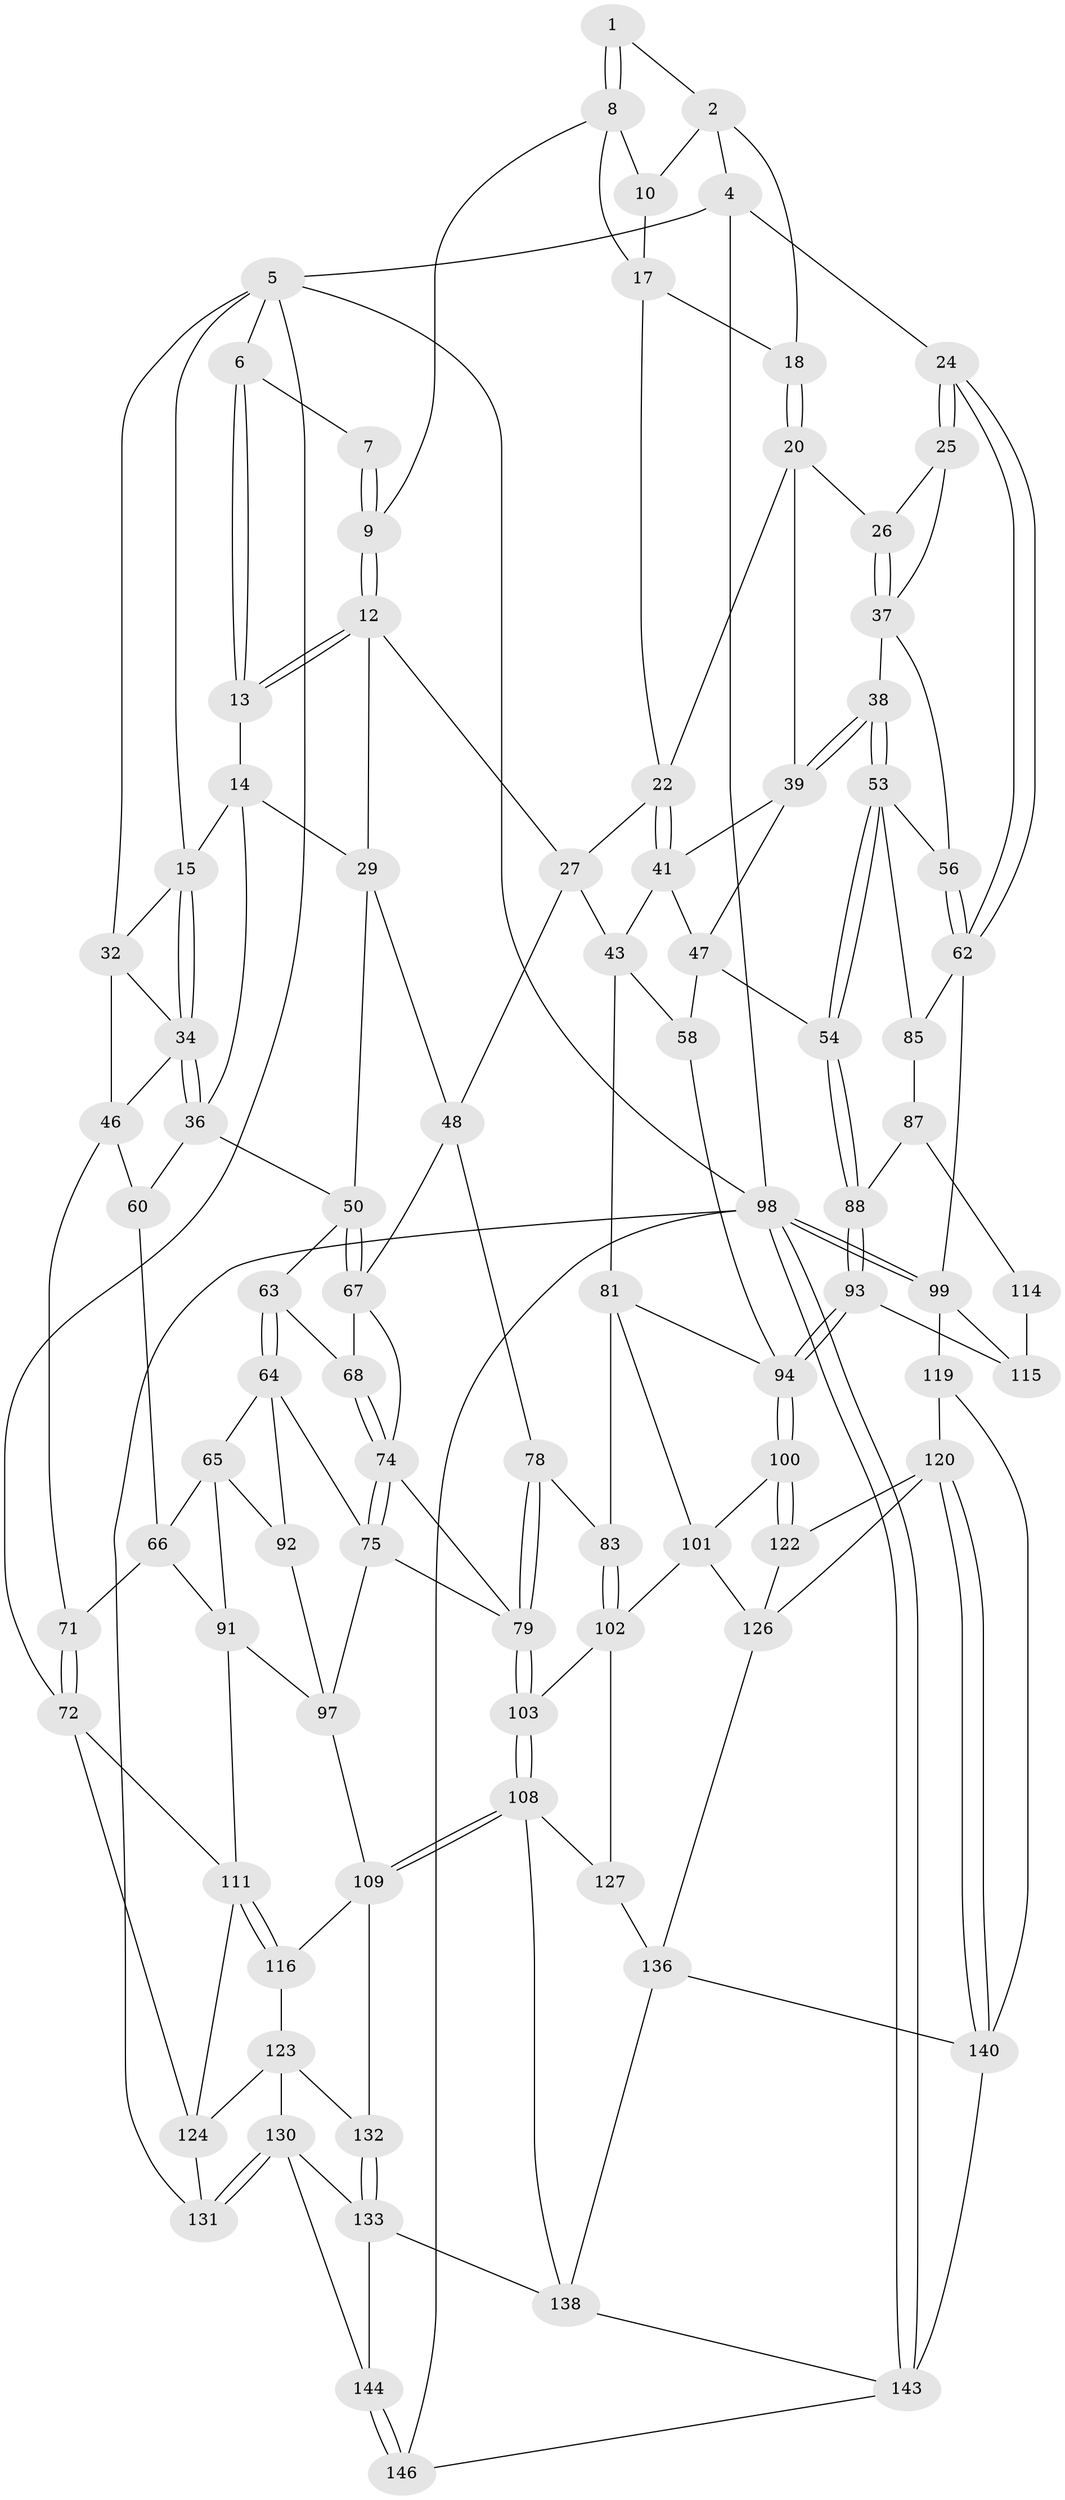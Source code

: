 // Generated by graph-tools (version 1.1) at 2025/24/03/03/25 07:24:40]
// undirected, 91 vertices, 202 edges
graph export_dot {
graph [start="1"]
  node [color=gray90,style=filled];
  1 [pos="+0.6148275628464176+0"];
  2 [pos="+0.6188279041751941+0",super="+3"];
  4 [pos="+1+0"];
  5 [pos="+0.2066898267137707+0",super="+31"];
  6 [pos="+0.31049329413968296+0"];
  7 [pos="+0.516066525499186+0"];
  8 [pos="+0.563938409548389+0.09933857892990522",super="+11"];
  9 [pos="+0.4976616458919411+0.11224466738027505"];
  10 [pos="+0.6520748056388062+0.06127419954854994"];
  12 [pos="+0.4516885835004104+0.14174633281056578",super="+28"];
  13 [pos="+0.4047211173003688+0.10379900638935455"];
  14 [pos="+0.3238212766076295+0.13524227251927842",super="+30"];
  15 [pos="+0.18271584385755896+0.07974620456744805",super="+16"];
  17 [pos="+0.7849839962587717+0.03804960963630757",super="+19"];
  18 [pos="+0.814757782597103+0.016804760346164873"];
  20 [pos="+0.8184411593463+0.20665042030159364",super="+21"];
  22 [pos="+0.7582737237589285+0.22426246986545795",super="+23"];
  24 [pos="+1+0"];
  25 [pos="+0.9307806626728424+0.20889554878815397"];
  26 [pos="+0.8363894179287101+0.21234282229355564"];
  27 [pos="+0.5624704826202079+0.28606156327056975",super="+44"];
  29 [pos="+0.41099838383789317+0.27040789566139467",super="+49"];
  32 [pos="+0+0.23522475996369072",super="+33"];
  34 [pos="+0.23141203938361832+0.2750171758690673",super="+35"];
  36 [pos="+0.2491231888085332+0.28881089870118887",super="+52"];
  37 [pos="+0.8651839109224716+0.3281804738704527",super="+40"];
  38 [pos="+0.8386371390636865+0.3454684343283303"];
  39 [pos="+0.8118684354089635+0.34147039725803685",super="+45"];
  41 [pos="+0.7466135304451652+0.26219966831148844",super="+42"];
  43 [pos="+0.6293010482230774+0.4139940696612666",super="+59"];
  46 [pos="+0.08250774987889865+0.3894435726430548",super="+61"];
  47 [pos="+0.7924855038754081+0.35158072936184265",super="+55"];
  48 [pos="+0.46140807504949544+0.4388653370021561",super="+69"];
  50 [pos="+0.34913562710674234+0.4068314036345535",super="+51"];
  53 [pos="+0.8487469695039801+0.450084561146174",super="+57"];
  54 [pos="+0.8229633074458691+0.46468099103719973"];
  56 [pos="+0.9715945414782947+0.40706905851196057"];
  58 [pos="+0.665491616864161+0.43189415801125963"];
  60 [pos="+0.12370555342123482+0.43816069477271896"];
  62 [pos="+1+0.39877951130730643",super="+84"];
  63 [pos="+0.26378112947893495+0.45990972167023436"];
  64 [pos="+0.25013335943890497+0.47803611562723103",super="+76"];
  65 [pos="+0.2226106016411865+0.4889454886445199",super="+90"];
  66 [pos="+0.21533769596969726+0.4869532772811046",super="+89"];
  67 [pos="+0.3419423213620921+0.44917097776864373",super="+70"];
  68 [pos="+0.3345249345395819+0.4698432151045544"];
  71 [pos="+0.05894818361183428+0.5325285011660289"];
  72 [pos="+0.005432296684031096+0.5731391577807968",super="+73"];
  74 [pos="+0.35396216814419024+0.508300389080277",super="+77"];
  75 [pos="+0.3141016362598894+0.5376946894438687",super="+96"];
  78 [pos="+0.49432394449251843+0.5603747724849888"];
  79 [pos="+0.4358376131197745+0.6077657226234019",super="+80"];
  81 [pos="+0.5790359420147616+0.5491813146411376",super="+82"];
  83 [pos="+0.57147461117455+0.5576976461779013"];
  85 [pos="+1+0.6160297360148552",super="+86"];
  87 [pos="+0.8681120450095681+0.5823813019624956",super="+113"];
  88 [pos="+0.8256214668020007+0.5751014801056255"];
  91 [pos="+0.21848369572176515+0.5876632238426118",super="+107"];
  92 [pos="+0.24788864933102125+0.5733971694100501"];
  93 [pos="+0.8064133774040727+0.5922241272173152"];
  94 [pos="+0.7478907130102674+0.6229437968661218",super="+95"];
  97 [pos="+0.32309133481673213+0.6012614474275725",super="+106"];
  98 [pos="+1+1",super="+147"];
  99 [pos="+1+0.8407443030031221",super="+118"];
  100 [pos="+0.7360460877005598+0.6436289826537648"];
  101 [pos="+0.6942748735836209+0.6584951318484421",super="+104"];
  102 [pos="+0.5588162977484653+0.6556822979149335",super="+105"];
  103 [pos="+0.43907322585249803+0.6606442993091632"];
  108 [pos="+0.39569557888053886+0.7693751520092613",super="+128"];
  109 [pos="+0.3387163376541952+0.7378830057816206",super="+110"];
  111 [pos="+0.2090906526091798+0.632213292024525",super="+112"];
  114 [pos="+0.8987788477735147+0.6996106790850779"];
  115 [pos="+0.808599099747424+0.5956254961458441",super="+117"];
  116 [pos="+0.2844775699357465+0.6868025713507684"];
  119 [pos="+0.8758766387081305+0.7982159431857809"];
  120 [pos="+0.8682303011018901+0.796641178174697",super="+121"];
  122 [pos="+0.7953018343234116+0.7455545013084302"];
  123 [pos="+0.18796163821449585+0.7121999773143634",super="+129"];
  124 [pos="+0.1750793054589914+0.6868864241865675",super="+125"];
  126 [pos="+0.6425723873778029+0.7861003133728476",super="+135"];
  127 [pos="+0.4363868370093247+0.7855901037535536"];
  130 [pos="+0.10069906372737146+0.8812049296003871",super="+134"];
  131 [pos="+0+1"];
  132 [pos="+0.27322776864030957+0.7531721347143183"];
  133 [pos="+0.21794195766520447+0.8187388670086424",super="+139"];
  136 [pos="+0.6438220717789883+0.8824030018610852",super="+137"];
  138 [pos="+0.3943870994336102+0.7874103091799839",super="+141"];
  140 [pos="+0.7195979096627569+0.9141858268740611",super="+142"];
  143 [pos="+0.9355014199054472+1",super="+145"];
  144 [pos="+0.34319020431174846+0.8576965558692051"];
  146 [pos="+0.25182410376144454+1"];
  1 -- 2;
  1 -- 8;
  1 -- 8;
  2 -- 10;
  2 -- 18;
  2 -- 4;
  4 -- 5;
  4 -- 24;
  4 -- 98;
  5 -- 6;
  5 -- 32;
  5 -- 98;
  5 -- 15;
  5 -- 72;
  6 -- 7;
  6 -- 13;
  6 -- 13;
  7 -- 9;
  7 -- 9;
  8 -- 9;
  8 -- 17;
  8 -- 10;
  9 -- 12;
  9 -- 12;
  10 -- 17;
  12 -- 13;
  12 -- 13;
  12 -- 27;
  12 -- 29;
  13 -- 14;
  14 -- 15;
  14 -- 36;
  14 -- 29;
  15 -- 34;
  15 -- 34;
  15 -- 32;
  17 -- 18;
  17 -- 22;
  18 -- 20;
  18 -- 20;
  20 -- 26;
  20 -- 22;
  20 -- 39;
  22 -- 41;
  22 -- 41;
  22 -- 27;
  24 -- 25;
  24 -- 25;
  24 -- 62;
  24 -- 62;
  25 -- 26;
  25 -- 37;
  26 -- 37;
  26 -- 37;
  27 -- 48;
  27 -- 43;
  29 -- 48;
  29 -- 50;
  32 -- 46;
  32 -- 34;
  34 -- 36;
  34 -- 36;
  34 -- 46;
  36 -- 50;
  36 -- 60;
  37 -- 38;
  37 -- 56;
  38 -- 39;
  38 -- 39;
  38 -- 53;
  38 -- 53;
  39 -- 41;
  39 -- 47;
  41 -- 43;
  41 -- 47;
  43 -- 81;
  43 -- 58;
  46 -- 60;
  46 -- 71;
  47 -- 58;
  47 -- 54;
  48 -- 78;
  48 -- 67;
  50 -- 67;
  50 -- 67;
  50 -- 63;
  53 -- 54;
  53 -- 54;
  53 -- 56;
  53 -- 85;
  54 -- 88;
  54 -- 88;
  56 -- 62;
  56 -- 62;
  58 -- 94;
  60 -- 66;
  62 -- 99;
  62 -- 85;
  63 -- 64;
  63 -- 64;
  63 -- 68;
  64 -- 65;
  64 -- 75;
  64 -- 92;
  65 -- 66;
  65 -- 91;
  65 -- 92;
  66 -- 91;
  66 -- 71;
  67 -- 68;
  67 -- 74;
  68 -- 74;
  68 -- 74;
  71 -- 72;
  71 -- 72;
  72 -- 111;
  72 -- 124;
  74 -- 75;
  74 -- 75;
  74 -- 79;
  75 -- 97;
  75 -- 79;
  78 -- 79;
  78 -- 79;
  78 -- 83;
  79 -- 103;
  79 -- 103;
  81 -- 94;
  81 -- 83;
  81 -- 101;
  83 -- 102;
  83 -- 102;
  85 -- 87 [weight=2];
  87 -- 88;
  87 -- 114;
  88 -- 93;
  88 -- 93;
  91 -- 97;
  91 -- 111;
  92 -- 97;
  93 -- 94;
  93 -- 94;
  93 -- 115;
  94 -- 100;
  94 -- 100;
  97 -- 109;
  98 -- 99;
  98 -- 99;
  98 -- 143;
  98 -- 143;
  98 -- 131;
  98 -- 146;
  99 -- 115;
  99 -- 119;
  100 -- 101;
  100 -- 122;
  100 -- 122;
  101 -- 126;
  101 -- 102;
  102 -- 103;
  102 -- 127;
  103 -- 108;
  103 -- 108;
  108 -- 109;
  108 -- 109;
  108 -- 138;
  108 -- 127;
  109 -- 132;
  109 -- 116;
  111 -- 116;
  111 -- 116;
  111 -- 124;
  114 -- 115 [weight=2];
  116 -- 123;
  119 -- 120;
  119 -- 140;
  120 -- 140;
  120 -- 140;
  120 -- 122;
  120 -- 126;
  122 -- 126;
  123 -- 124;
  123 -- 130;
  123 -- 132;
  124 -- 131;
  126 -- 136;
  127 -- 136;
  130 -- 131;
  130 -- 131;
  130 -- 144;
  130 -- 133;
  132 -- 133;
  132 -- 133;
  133 -- 144;
  133 -- 138;
  136 -- 140;
  136 -- 138;
  138 -- 143;
  140 -- 143;
  143 -- 146;
  144 -- 146;
  144 -- 146;
}

